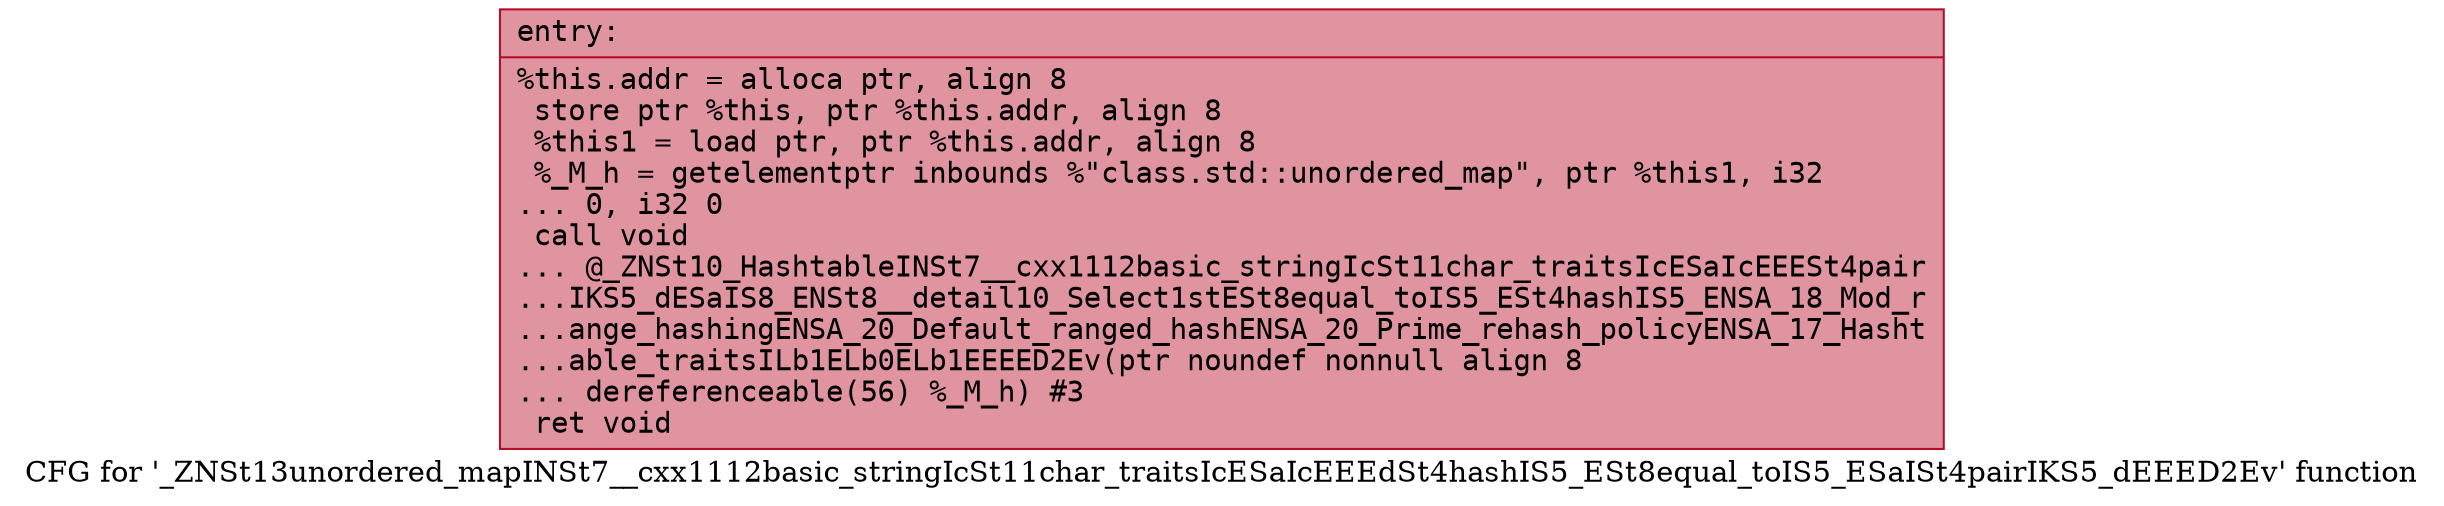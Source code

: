 digraph "CFG for '_ZNSt13unordered_mapINSt7__cxx1112basic_stringIcSt11char_traitsIcESaIcEEEdSt4hashIS5_ESt8equal_toIS5_ESaISt4pairIKS5_dEEED2Ev' function" {
	label="CFG for '_ZNSt13unordered_mapINSt7__cxx1112basic_stringIcSt11char_traitsIcESaIcEEEdSt4hashIS5_ESt8equal_toIS5_ESaISt4pairIKS5_dEEED2Ev' function";

	Node0x556bfe120b50 [shape=record,color="#b70d28ff", style=filled, fillcolor="#b70d2870" fontname="Courier",label="{entry:\l|  %this.addr = alloca ptr, align 8\l  store ptr %this, ptr %this.addr, align 8\l  %this1 = load ptr, ptr %this.addr, align 8\l  %_M_h = getelementptr inbounds %\"class.std::unordered_map\", ptr %this1, i32\l... 0, i32 0\l  call void\l... @_ZNSt10_HashtableINSt7__cxx1112basic_stringIcSt11char_traitsIcESaIcEEESt4pair\l...IKS5_dESaIS8_ENSt8__detail10_Select1stESt8equal_toIS5_ESt4hashIS5_ENSA_18_Mod_r\l...ange_hashingENSA_20_Default_ranged_hashENSA_20_Prime_rehash_policyENSA_17_Hasht\l...able_traitsILb1ELb0ELb1EEEED2Ev(ptr noundef nonnull align 8\l... dereferenceable(56) %_M_h) #3\l  ret void\l}"];
}
